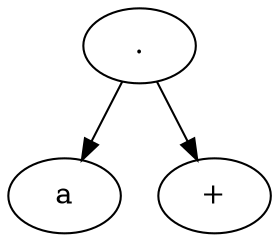 digraph {
  94178587959584[label="."]
  94178587959536[label="a"]
  94178587959584  ->  94178587959536
  94178587959664[label="+"]
  94178587959584  ->  94178587959664
}
